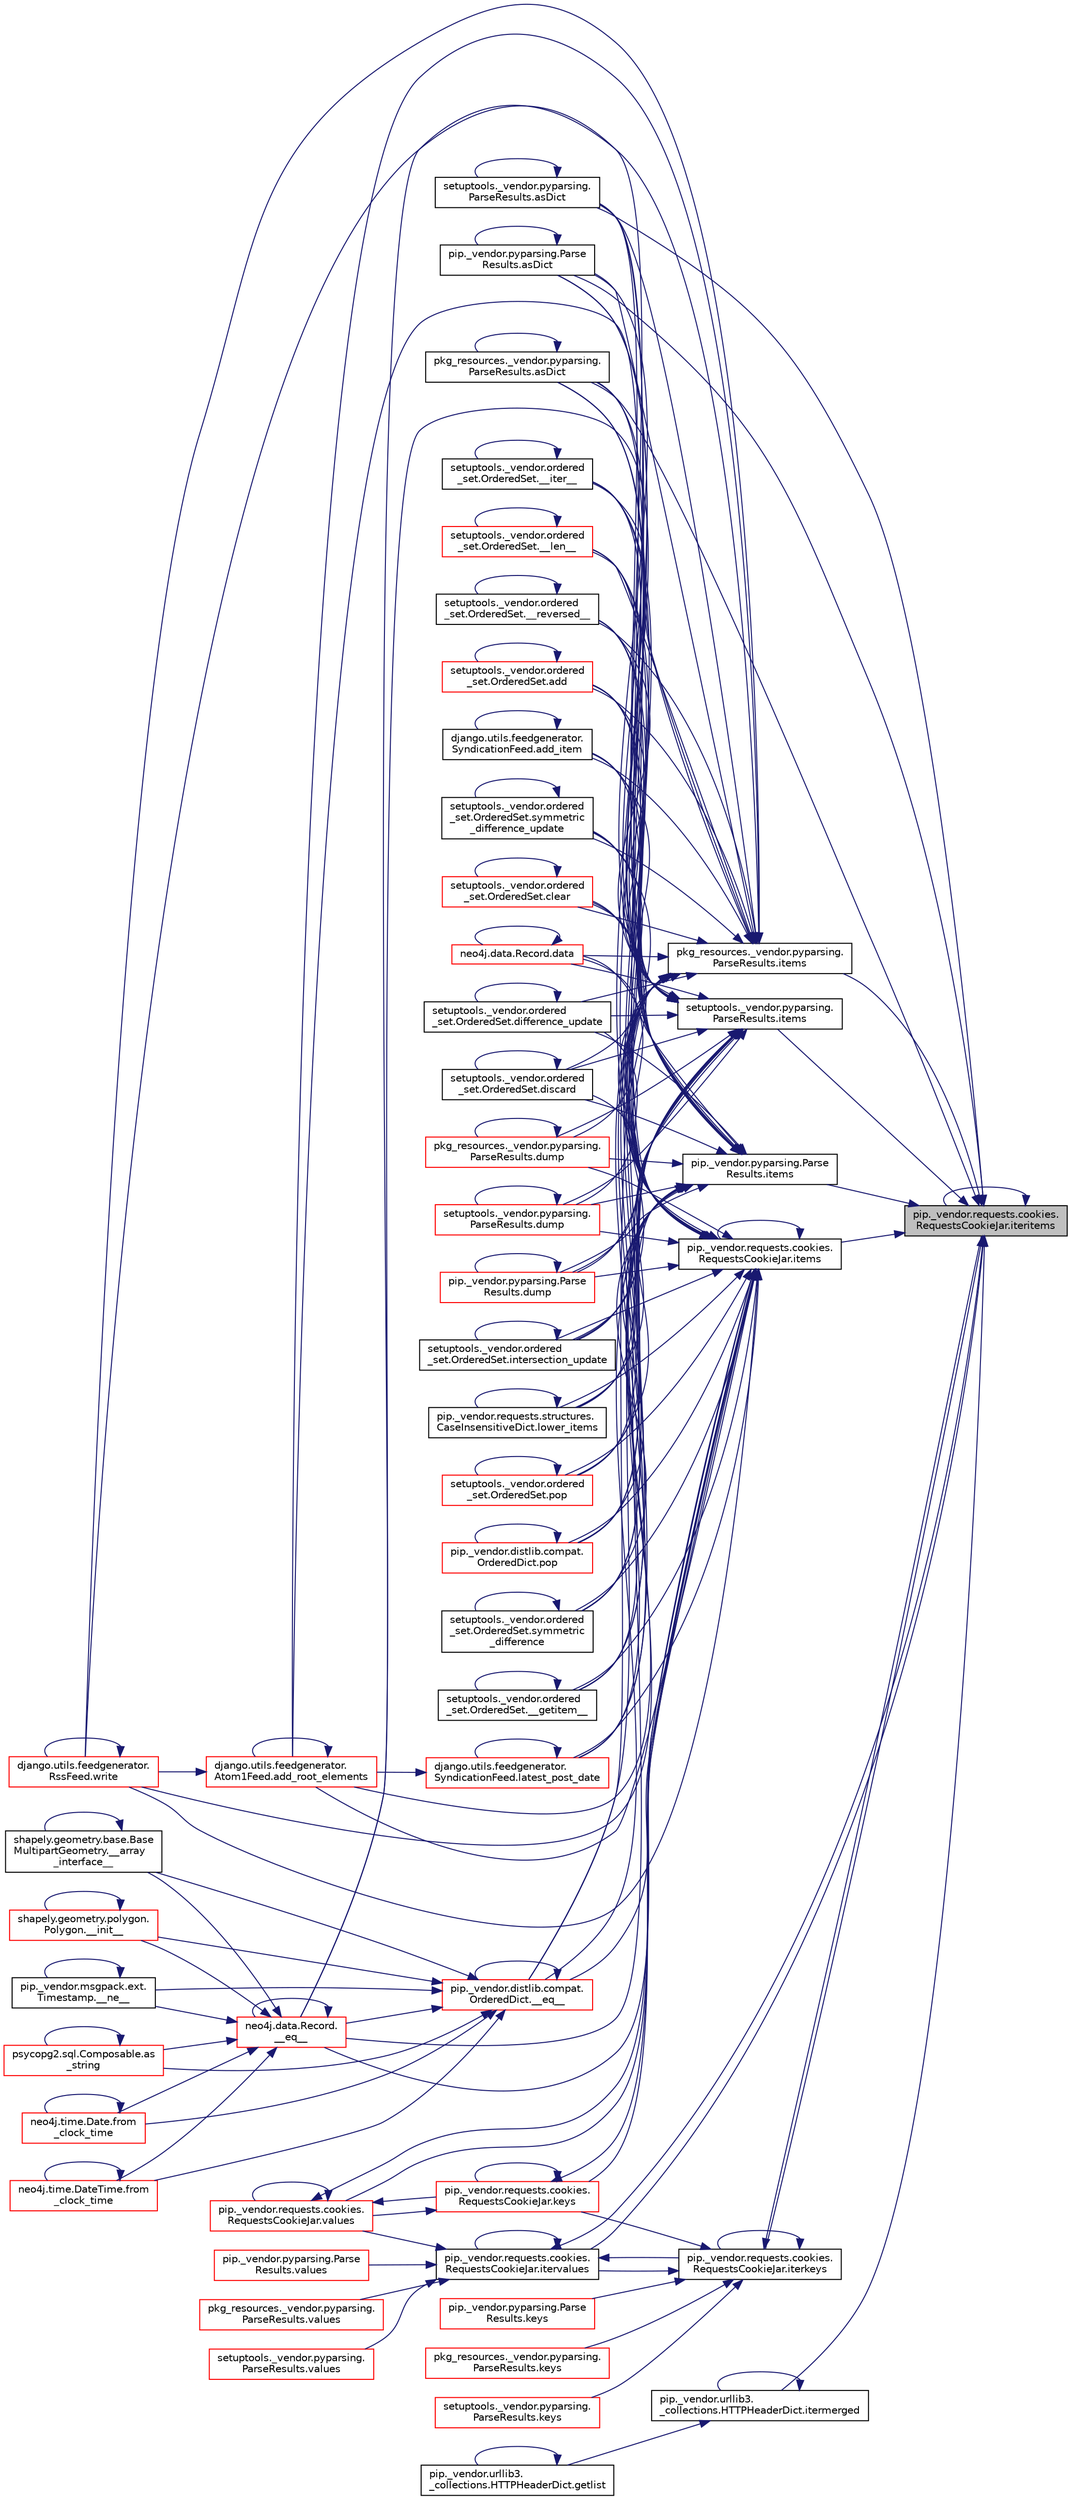 digraph "pip._vendor.requests.cookies.RequestsCookieJar.iteritems"
{
 // LATEX_PDF_SIZE
  edge [fontname="Helvetica",fontsize="10",labelfontname="Helvetica",labelfontsize="10"];
  node [fontname="Helvetica",fontsize="10",shape=record];
  rankdir="RL";
  Node1 [label="pip._vendor.requests.cookies.\lRequestsCookieJar.iteritems",height=0.2,width=0.4,color="black", fillcolor="grey75", style="filled", fontcolor="black",tooltip=" "];
  Node1 -> Node2 [dir="back",color="midnightblue",fontsize="10",style="solid",fontname="Helvetica"];
  Node2 [label="pip._vendor.pyparsing.Parse\lResults.asDict",height=0.2,width=0.4,color="black", fillcolor="white", style="filled",URL="$d3/d5b/classpip_1_1__vendor_1_1pyparsing_1_1_parse_results.html#a2a26c1c250002905345967e6cc0bd632",tooltip=" "];
  Node2 -> Node2 [dir="back",color="midnightblue",fontsize="10",style="solid",fontname="Helvetica"];
  Node1 -> Node3 [dir="back",color="midnightblue",fontsize="10",style="solid",fontname="Helvetica"];
  Node3 [label="pkg_resources._vendor.pyparsing.\lParseResults.asDict",height=0.2,width=0.4,color="black", fillcolor="white", style="filled",URL="$d3/d93/classpkg__resources_1_1__vendor_1_1pyparsing_1_1_parse_results.html#ab73f26af9e7cc95de6dbb0d54d7a81ba",tooltip=" "];
  Node3 -> Node3 [dir="back",color="midnightblue",fontsize="10",style="solid",fontname="Helvetica"];
  Node1 -> Node4 [dir="back",color="midnightblue",fontsize="10",style="solid",fontname="Helvetica"];
  Node4 [label="setuptools._vendor.pyparsing.\lParseResults.asDict",height=0.2,width=0.4,color="black", fillcolor="white", style="filled",URL="$df/d77/classsetuptools_1_1__vendor_1_1pyparsing_1_1_parse_results.html#aa94e10c70716802a5bd2d265bbaa2f65",tooltip=" "];
  Node4 -> Node4 [dir="back",color="midnightblue",fontsize="10",style="solid",fontname="Helvetica"];
  Node1 -> Node5 [dir="back",color="midnightblue",fontsize="10",style="solid",fontname="Helvetica"];
  Node5 [label="pip._vendor.pyparsing.Parse\lResults.items",height=0.2,width=0.4,color="black", fillcolor="white", style="filled",URL="$d3/d5b/classpip_1_1__vendor_1_1pyparsing_1_1_parse_results.html#a5e38a45b5f9f2ab7750435c9cc83e119",tooltip=" "];
  Node5 -> Node6 [dir="back",color="midnightblue",fontsize="10",style="solid",fontname="Helvetica"];
  Node6 [label="neo4j.data.Record.\l__eq__",height=0.2,width=0.4,color="red", fillcolor="white", style="filled",URL="$d8/da3/classneo4j_1_1data_1_1_record.html#a677599a593c35d675d8960d72462df9f",tooltip=" "];
  Node6 -> Node7 [dir="back",color="midnightblue",fontsize="10",style="solid",fontname="Helvetica"];
  Node7 [label="shapely.geometry.base.Base\lMultipartGeometry.__array\l_interface__",height=0.2,width=0.4,color="black", fillcolor="white", style="filled",URL="$df/d4a/classshapely_1_1geometry_1_1base_1_1_base_multipart_geometry.html#aa57caf9f9556c733425dee5dc556ac05",tooltip=" "];
  Node7 -> Node7 [dir="back",color="midnightblue",fontsize="10",style="solid",fontname="Helvetica"];
  Node6 -> Node6 [dir="back",color="midnightblue",fontsize="10",style="solid",fontname="Helvetica"];
  Node6 -> Node8 [dir="back",color="midnightblue",fontsize="10",style="solid",fontname="Helvetica"];
  Node8 [label="shapely.geometry.polygon.\lPolygon.__init__",height=0.2,width=0.4,color="red", fillcolor="white", style="filled",URL="$da/d80/classshapely_1_1geometry_1_1polygon_1_1_polygon.html#aa0b7892becd68ead1f110b5498c4e4be",tooltip=" "];
  Node8 -> Node8 [dir="back",color="midnightblue",fontsize="10",style="solid",fontname="Helvetica"];
  Node6 -> Node493 [dir="back",color="midnightblue",fontsize="10",style="solid",fontname="Helvetica"];
  Node493 [label="pip._vendor.msgpack.ext.\lTimestamp.__ne__",height=0.2,width=0.4,color="black", fillcolor="white", style="filled",URL="$d6/dd9/classpip_1_1__vendor_1_1msgpack_1_1ext_1_1_timestamp.html#a85bbfb0158c314f6747659d9d79fbc5f",tooltip=" "];
  Node493 -> Node493 [dir="back",color="midnightblue",fontsize="10",style="solid",fontname="Helvetica"];
  Node6 -> Node494 [dir="back",color="midnightblue",fontsize="10",style="solid",fontname="Helvetica"];
  Node494 [label="psycopg2.sql.Composable.as\l_string",height=0.2,width=0.4,color="red", fillcolor="white", style="filled",URL="$d8/d3d/classpsycopg2_1_1sql_1_1_composable.html#a77b13bb7380175e59facce7566dfb5f6",tooltip=" "];
  Node494 -> Node494 [dir="back",color="midnightblue",fontsize="10",style="solid",fontname="Helvetica"];
  Node6 -> Node203 [dir="back",color="midnightblue",fontsize="10",style="solid",fontname="Helvetica"];
  Node203 [label="neo4j.time.Date.from\l_clock_time",height=0.2,width=0.4,color="red", fillcolor="white", style="filled",URL="$d1/d6f/classneo4j_1_1time_1_1_date.html#a6e815a48a02a3f3d230e95d923cfb43b",tooltip=" "];
  Node203 -> Node203 [dir="back",color="midnightblue",fontsize="10",style="solid",fontname="Helvetica"];
  Node6 -> Node269 [dir="back",color="midnightblue",fontsize="10",style="solid",fontname="Helvetica"];
  Node269 [label="neo4j.time.DateTime.from\l_clock_time",height=0.2,width=0.4,color="red", fillcolor="white", style="filled",URL="$d4/dcd/classneo4j_1_1time_1_1_date_time.html#a12a2d4d1586b225b0a6156d4e6d4cc0c",tooltip=" "];
  Node269 -> Node269 [dir="back",color="midnightblue",fontsize="10",style="solid",fontname="Helvetica"];
  Node5 -> Node492 [dir="back",color="midnightblue",fontsize="10",style="solid",fontname="Helvetica"];
  Node492 [label="pip._vendor.distlib.compat.\lOrderedDict.__eq__",height=0.2,width=0.4,color="red", fillcolor="white", style="filled",URL="$d8/dae/classpip_1_1__vendor_1_1distlib_1_1compat_1_1_ordered_dict.html#ae3489e81a223351378c9a41f93136439",tooltip=" "];
  Node492 -> Node7 [dir="back",color="midnightblue",fontsize="10",style="solid",fontname="Helvetica"];
  Node492 -> Node6 [dir="back",color="midnightblue",fontsize="10",style="solid",fontname="Helvetica"];
  Node492 -> Node492 [dir="back",color="midnightblue",fontsize="10",style="solid",fontname="Helvetica"];
  Node492 -> Node8 [dir="back",color="midnightblue",fontsize="10",style="solid",fontname="Helvetica"];
  Node492 -> Node493 [dir="back",color="midnightblue",fontsize="10",style="solid",fontname="Helvetica"];
  Node492 -> Node494 [dir="back",color="midnightblue",fontsize="10",style="solid",fontname="Helvetica"];
  Node492 -> Node203 [dir="back",color="midnightblue",fontsize="10",style="solid",fontname="Helvetica"];
  Node492 -> Node269 [dir="back",color="midnightblue",fontsize="10",style="solid",fontname="Helvetica"];
  Node5 -> Node15 [dir="back",color="midnightblue",fontsize="10",style="solid",fontname="Helvetica"];
  Node15 [label="setuptools._vendor.ordered\l_set.OrderedSet.__getitem__",height=0.2,width=0.4,color="black", fillcolor="white", style="filled",URL="$d0/d40/classsetuptools_1_1__vendor_1_1ordered__set_1_1_ordered_set.html#afa5d263824cc35374a0cf762672f68ae",tooltip=" "];
  Node15 -> Node15 [dir="back",color="midnightblue",fontsize="10",style="solid",fontname="Helvetica"];
  Node5 -> Node499 [dir="back",color="midnightblue",fontsize="10",style="solid",fontname="Helvetica"];
  Node499 [label="setuptools._vendor.ordered\l_set.OrderedSet.__iter__",height=0.2,width=0.4,color="black", fillcolor="white", style="filled",URL="$d0/d40/classsetuptools_1_1__vendor_1_1ordered__set_1_1_ordered_set.html#a3238ae7179a07f6e984b517f9ea91b33",tooltip=" "];
  Node499 -> Node499 [dir="back",color="midnightblue",fontsize="10",style="solid",fontname="Helvetica"];
  Node5 -> Node500 [dir="back",color="midnightblue",fontsize="10",style="solid",fontname="Helvetica"];
  Node500 [label="setuptools._vendor.ordered\l_set.OrderedSet.__len__",height=0.2,width=0.4,color="red", fillcolor="white", style="filled",URL="$d0/d40/classsetuptools_1_1__vendor_1_1ordered__set_1_1_ordered_set.html#a0e386977ecad62376c21292b091bdc6d",tooltip=" "];
  Node500 -> Node500 [dir="back",color="midnightblue",fontsize="10",style="solid",fontname="Helvetica"];
  Node5 -> Node502 [dir="back",color="midnightblue",fontsize="10",style="solid",fontname="Helvetica"];
  Node502 [label="setuptools._vendor.ordered\l_set.OrderedSet.__reversed__",height=0.2,width=0.4,color="black", fillcolor="white", style="filled",URL="$d0/d40/classsetuptools_1_1__vendor_1_1ordered__set_1_1_ordered_set.html#ac65bb1aa0efb9abd266b9b3b5befb95d",tooltip=" "];
  Node502 -> Node502 [dir="back",color="midnightblue",fontsize="10",style="solid",fontname="Helvetica"];
  Node5 -> Node503 [dir="back",color="midnightblue",fontsize="10",style="solid",fontname="Helvetica"];
  Node503 [label="setuptools._vendor.ordered\l_set.OrderedSet.add",height=0.2,width=0.4,color="red", fillcolor="white", style="filled",URL="$d0/d40/classsetuptools_1_1__vendor_1_1ordered__set_1_1_ordered_set.html#af53bf94a4162a3a93f25d7ccbe8bb7a2",tooltip=" "];
  Node503 -> Node503 [dir="back",color="midnightblue",fontsize="10",style="solid",fontname="Helvetica"];
  Node5 -> Node504 [dir="back",color="midnightblue",fontsize="10",style="solid",fontname="Helvetica"];
  Node504 [label="django.utils.feedgenerator.\lSyndicationFeed.add_item",height=0.2,width=0.4,color="black", fillcolor="white", style="filled",URL="$d7/dc3/classdjango_1_1utils_1_1feedgenerator_1_1_syndication_feed.html#a581b1cda4798116e5c961f20818edbb6",tooltip=" "];
  Node504 -> Node504 [dir="back",color="midnightblue",fontsize="10",style="solid",fontname="Helvetica"];
  Node5 -> Node505 [dir="back",color="midnightblue",fontsize="10",style="solid",fontname="Helvetica"];
  Node505 [label="django.utils.feedgenerator.\lAtom1Feed.add_root_elements",height=0.2,width=0.4,color="red", fillcolor="white", style="filled",URL="$d2/dc8/classdjango_1_1utils_1_1feedgenerator_1_1_atom1_feed.html#a3fb3c960923723e1eb0769332f4b7f17",tooltip=" "];
  Node505 -> Node505 [dir="back",color="midnightblue",fontsize="10",style="solid",fontname="Helvetica"];
  Node505 -> Node506 [dir="back",color="midnightblue",fontsize="10",style="solid",fontname="Helvetica"];
  Node506 [label="django.utils.feedgenerator.\lRssFeed.write",height=0.2,width=0.4,color="red", fillcolor="white", style="filled",URL="$d7/db3/classdjango_1_1utils_1_1feedgenerator_1_1_rss_feed.html#aa4949e5bd3c397a1a6ce7ce18979ec62",tooltip=" "];
  Node506 -> Node506 [dir="back",color="midnightblue",fontsize="10",style="solid",fontname="Helvetica"];
  Node5 -> Node2 [dir="back",color="midnightblue",fontsize="10",style="solid",fontname="Helvetica"];
  Node5 -> Node3 [dir="back",color="midnightblue",fontsize="10",style="solid",fontname="Helvetica"];
  Node5 -> Node4 [dir="back",color="midnightblue",fontsize="10",style="solid",fontname="Helvetica"];
  Node5 -> Node508 [dir="back",color="midnightblue",fontsize="10",style="solid",fontname="Helvetica"];
  Node508 [label="setuptools._vendor.ordered\l_set.OrderedSet.clear",height=0.2,width=0.4,color="red", fillcolor="white", style="filled",URL="$d0/d40/classsetuptools_1_1__vendor_1_1ordered__set_1_1_ordered_set.html#a8b928f1bac1c68eedf2efac951d28d51",tooltip=" "];
  Node508 -> Node508 [dir="back",color="midnightblue",fontsize="10",style="solid",fontname="Helvetica"];
  Node5 -> Node509 [dir="back",color="midnightblue",fontsize="10",style="solid",fontname="Helvetica"];
  Node509 [label="neo4j.data.Record.data",height=0.2,width=0.4,color="red", fillcolor="white", style="filled",URL="$d8/da3/classneo4j_1_1data_1_1_record.html#a24123084c9f60275847a4509076677bf",tooltip=" "];
  Node509 -> Node509 [dir="back",color="midnightblue",fontsize="10",style="solid",fontname="Helvetica"];
  Node5 -> Node575 [dir="back",color="midnightblue",fontsize="10",style="solid",fontname="Helvetica"];
  Node575 [label="setuptools._vendor.ordered\l_set.OrderedSet.difference_update",height=0.2,width=0.4,color="black", fillcolor="white", style="filled",URL="$d0/d40/classsetuptools_1_1__vendor_1_1ordered__set_1_1_ordered_set.html#a7d9d09bfb237ae7409570e6ad7c59f01",tooltip=" "];
  Node575 -> Node575 [dir="back",color="midnightblue",fontsize="10",style="solid",fontname="Helvetica"];
  Node5 -> Node576 [dir="back",color="midnightblue",fontsize="10",style="solid",fontname="Helvetica"];
  Node576 [label="setuptools._vendor.ordered\l_set.OrderedSet.discard",height=0.2,width=0.4,color="black", fillcolor="white", style="filled",URL="$d0/d40/classsetuptools_1_1__vendor_1_1ordered__set_1_1_ordered_set.html#aba1c2bb8144014dfad2f2d4872fe1337",tooltip=" "];
  Node576 -> Node576 [dir="back",color="midnightblue",fontsize="10",style="solid",fontname="Helvetica"];
  Node5 -> Node577 [dir="back",color="midnightblue",fontsize="10",style="solid",fontname="Helvetica"];
  Node577 [label="pkg_resources._vendor.pyparsing.\lParseResults.dump",height=0.2,width=0.4,color="red", fillcolor="white", style="filled",URL="$d3/d93/classpkg__resources_1_1__vendor_1_1pyparsing_1_1_parse_results.html#a8ef896f3757488f88d385652f96e7b1b",tooltip=" "];
  Node577 -> Node577 [dir="back",color="midnightblue",fontsize="10",style="solid",fontname="Helvetica"];
  Node5 -> Node581 [dir="back",color="midnightblue",fontsize="10",style="solid",fontname="Helvetica"];
  Node581 [label="setuptools._vendor.pyparsing.\lParseResults.dump",height=0.2,width=0.4,color="red", fillcolor="white", style="filled",URL="$df/d77/classsetuptools_1_1__vendor_1_1pyparsing_1_1_parse_results.html#a1a4a3dd9ab26677a709fdcbb2289da04",tooltip=" "];
  Node581 -> Node581 [dir="back",color="midnightblue",fontsize="10",style="solid",fontname="Helvetica"];
  Node5 -> Node583 [dir="back",color="midnightblue",fontsize="10",style="solid",fontname="Helvetica"];
  Node583 [label="pip._vendor.pyparsing.Parse\lResults.dump",height=0.2,width=0.4,color="red", fillcolor="white", style="filled",URL="$d3/d5b/classpip_1_1__vendor_1_1pyparsing_1_1_parse_results.html#a72363ec5208e922eae5732bf122c0480",tooltip=" "];
  Node583 -> Node583 [dir="back",color="midnightblue",fontsize="10",style="solid",fontname="Helvetica"];
  Node5 -> Node585 [dir="back",color="midnightblue",fontsize="10",style="solid",fontname="Helvetica"];
  Node585 [label="setuptools._vendor.ordered\l_set.OrderedSet.intersection_update",height=0.2,width=0.4,color="black", fillcolor="white", style="filled",URL="$d0/d40/classsetuptools_1_1__vendor_1_1ordered__set_1_1_ordered_set.html#aa74cb4ee0ea35a15b0e0db2f88d8b79d",tooltip=" "];
  Node585 -> Node585 [dir="back",color="midnightblue",fontsize="10",style="solid",fontname="Helvetica"];
  Node5 -> Node586 [dir="back",color="midnightblue",fontsize="10",style="solid",fontname="Helvetica"];
  Node586 [label="django.utils.feedgenerator.\lSyndicationFeed.latest_post_date",height=0.2,width=0.4,color="red", fillcolor="white", style="filled",URL="$d7/dc3/classdjango_1_1utils_1_1feedgenerator_1_1_syndication_feed.html#acb91f3a383f15b6ec997db8c443b440e",tooltip=" "];
  Node586 -> Node505 [dir="back",color="midnightblue",fontsize="10",style="solid",fontname="Helvetica"];
  Node586 -> Node586 [dir="back",color="midnightblue",fontsize="10",style="solid",fontname="Helvetica"];
  Node5 -> Node588 [dir="back",color="midnightblue",fontsize="10",style="solid",fontname="Helvetica"];
  Node588 [label="pip._vendor.requests.structures.\lCaseInsensitiveDict.lower_items",height=0.2,width=0.4,color="black", fillcolor="white", style="filled",URL="$d3/de3/classpip_1_1__vendor_1_1requests_1_1structures_1_1_case_insensitive_dict.html#ac97d90e15e0694b54a675b57bcfaac62",tooltip=" "];
  Node588 -> Node588 [dir="back",color="midnightblue",fontsize="10",style="solid",fontname="Helvetica"];
  Node5 -> Node589 [dir="back",color="midnightblue",fontsize="10",style="solid",fontname="Helvetica"];
  Node589 [label="setuptools._vendor.ordered\l_set.OrderedSet.pop",height=0.2,width=0.4,color="red", fillcolor="white", style="filled",URL="$d0/d40/classsetuptools_1_1__vendor_1_1ordered__set_1_1_ordered_set.html#a2c082ff6ec71d46b9bfc294323720611",tooltip=" "];
  Node589 -> Node589 [dir="back",color="midnightblue",fontsize="10",style="solid",fontname="Helvetica"];
  Node5 -> Node590 [dir="back",color="midnightblue",fontsize="10",style="solid",fontname="Helvetica"];
  Node590 [label="pip._vendor.distlib.compat.\lOrderedDict.pop",height=0.2,width=0.4,color="red", fillcolor="white", style="filled",URL="$d8/dae/classpip_1_1__vendor_1_1distlib_1_1compat_1_1_ordered_dict.html#ae316e3827116112c73a1817614580875",tooltip=" "];
  Node590 -> Node590 [dir="back",color="midnightblue",fontsize="10",style="solid",fontname="Helvetica"];
  Node5 -> Node592 [dir="back",color="midnightblue",fontsize="10",style="solid",fontname="Helvetica"];
  Node592 [label="setuptools._vendor.ordered\l_set.OrderedSet.symmetric\l_difference",height=0.2,width=0.4,color="black", fillcolor="white", style="filled",URL="$d0/d40/classsetuptools_1_1__vendor_1_1ordered__set_1_1_ordered_set.html#a3cb605fe96c3dd88b27099de9ac919d4",tooltip=" "];
  Node592 -> Node592 [dir="back",color="midnightblue",fontsize="10",style="solid",fontname="Helvetica"];
  Node5 -> Node593 [dir="back",color="midnightblue",fontsize="10",style="solid",fontname="Helvetica"];
  Node593 [label="setuptools._vendor.ordered\l_set.OrderedSet.symmetric\l_difference_update",height=0.2,width=0.4,color="black", fillcolor="white", style="filled",URL="$d0/d40/classsetuptools_1_1__vendor_1_1ordered__set_1_1_ordered_set.html#a52a023f956d56fc4cead0069a91e4e1a",tooltip=" "];
  Node593 -> Node593 [dir="back",color="midnightblue",fontsize="10",style="solid",fontname="Helvetica"];
  Node5 -> Node506 [dir="back",color="midnightblue",fontsize="10",style="solid",fontname="Helvetica"];
  Node1 -> Node678 [dir="back",color="midnightblue",fontsize="10",style="solid",fontname="Helvetica"];
  Node678 [label="pip._vendor.requests.cookies.\lRequestsCookieJar.items",height=0.2,width=0.4,color="black", fillcolor="white", style="filled",URL="$d9/d08/classpip_1_1__vendor_1_1requests_1_1cookies_1_1_requests_cookie_jar.html#a16943d14660f257b695673e38162c0f7",tooltip=" "];
  Node678 -> Node6 [dir="back",color="midnightblue",fontsize="10",style="solid",fontname="Helvetica"];
  Node678 -> Node492 [dir="back",color="midnightblue",fontsize="10",style="solid",fontname="Helvetica"];
  Node678 -> Node15 [dir="back",color="midnightblue",fontsize="10",style="solid",fontname="Helvetica"];
  Node678 -> Node499 [dir="back",color="midnightblue",fontsize="10",style="solid",fontname="Helvetica"];
  Node678 -> Node500 [dir="back",color="midnightblue",fontsize="10",style="solid",fontname="Helvetica"];
  Node678 -> Node502 [dir="back",color="midnightblue",fontsize="10",style="solid",fontname="Helvetica"];
  Node678 -> Node503 [dir="back",color="midnightblue",fontsize="10",style="solid",fontname="Helvetica"];
  Node678 -> Node504 [dir="back",color="midnightblue",fontsize="10",style="solid",fontname="Helvetica"];
  Node678 -> Node505 [dir="back",color="midnightblue",fontsize="10",style="solid",fontname="Helvetica"];
  Node678 -> Node2 [dir="back",color="midnightblue",fontsize="10",style="solid",fontname="Helvetica"];
  Node678 -> Node3 [dir="back",color="midnightblue",fontsize="10",style="solid",fontname="Helvetica"];
  Node678 -> Node4 [dir="back",color="midnightblue",fontsize="10",style="solid",fontname="Helvetica"];
  Node678 -> Node508 [dir="back",color="midnightblue",fontsize="10",style="solid",fontname="Helvetica"];
  Node678 -> Node509 [dir="back",color="midnightblue",fontsize="10",style="solid",fontname="Helvetica"];
  Node678 -> Node575 [dir="back",color="midnightblue",fontsize="10",style="solid",fontname="Helvetica"];
  Node678 -> Node576 [dir="back",color="midnightblue",fontsize="10",style="solid",fontname="Helvetica"];
  Node678 -> Node577 [dir="back",color="midnightblue",fontsize="10",style="solid",fontname="Helvetica"];
  Node678 -> Node581 [dir="back",color="midnightblue",fontsize="10",style="solid",fontname="Helvetica"];
  Node678 -> Node583 [dir="back",color="midnightblue",fontsize="10",style="solid",fontname="Helvetica"];
  Node678 -> Node585 [dir="back",color="midnightblue",fontsize="10",style="solid",fontname="Helvetica"];
  Node678 -> Node678 [dir="back",color="midnightblue",fontsize="10",style="solid",fontname="Helvetica"];
  Node678 -> Node679 [dir="back",color="midnightblue",fontsize="10",style="solid",fontname="Helvetica"];
  Node679 [label="pip._vendor.requests.cookies.\lRequestsCookieJar.keys",height=0.2,width=0.4,color="red", fillcolor="white", style="filled",URL="$d9/d08/classpip_1_1__vendor_1_1requests_1_1cookies_1_1_requests_cookie_jar.html#a356a2e63096d6709bc43973d389208d3",tooltip=" "];
  Node679 -> Node678 [dir="back",color="midnightblue",fontsize="10",style="solid",fontname="Helvetica"];
  Node679 -> Node679 [dir="back",color="midnightblue",fontsize="10",style="solid",fontname="Helvetica"];
  Node679 -> Node684 [dir="back",color="midnightblue",fontsize="10",style="solid",fontname="Helvetica"];
  Node684 [label="pip._vendor.requests.cookies.\lRequestsCookieJar.values",height=0.2,width=0.4,color="red", fillcolor="white", style="filled",URL="$d9/d08/classpip_1_1__vendor_1_1requests_1_1cookies_1_1_requests_cookie_jar.html#ab1664c19386b98ad1335989e85f40ce0",tooltip=" "];
  Node684 -> Node678 [dir="back",color="midnightblue",fontsize="10",style="solid",fontname="Helvetica"];
  Node684 -> Node679 [dir="back",color="midnightblue",fontsize="10",style="solid",fontname="Helvetica"];
  Node684 -> Node684 [dir="back",color="midnightblue",fontsize="10",style="solid",fontname="Helvetica"];
  Node678 -> Node586 [dir="back",color="midnightblue",fontsize="10",style="solid",fontname="Helvetica"];
  Node678 -> Node588 [dir="back",color="midnightblue",fontsize="10",style="solid",fontname="Helvetica"];
  Node678 -> Node589 [dir="back",color="midnightblue",fontsize="10",style="solid",fontname="Helvetica"];
  Node678 -> Node590 [dir="back",color="midnightblue",fontsize="10",style="solid",fontname="Helvetica"];
  Node678 -> Node592 [dir="back",color="midnightblue",fontsize="10",style="solid",fontname="Helvetica"];
  Node678 -> Node593 [dir="back",color="midnightblue",fontsize="10",style="solid",fontname="Helvetica"];
  Node678 -> Node684 [dir="back",color="midnightblue",fontsize="10",style="solid",fontname="Helvetica"];
  Node678 -> Node506 [dir="back",color="midnightblue",fontsize="10",style="solid",fontname="Helvetica"];
  Node1 -> Node685 [dir="back",color="midnightblue",fontsize="10",style="solid",fontname="Helvetica"];
  Node685 [label="pkg_resources._vendor.pyparsing.\lParseResults.items",height=0.2,width=0.4,color="black", fillcolor="white", style="filled",URL="$d3/d93/classpkg__resources_1_1__vendor_1_1pyparsing_1_1_parse_results.html#aceab5058e66fab6b91ecb9c1c5044797",tooltip=" "];
  Node685 -> Node6 [dir="back",color="midnightblue",fontsize="10",style="solid",fontname="Helvetica"];
  Node685 -> Node492 [dir="back",color="midnightblue",fontsize="10",style="solid",fontname="Helvetica"];
  Node685 -> Node15 [dir="back",color="midnightblue",fontsize="10",style="solid",fontname="Helvetica"];
  Node685 -> Node499 [dir="back",color="midnightblue",fontsize="10",style="solid",fontname="Helvetica"];
  Node685 -> Node500 [dir="back",color="midnightblue",fontsize="10",style="solid",fontname="Helvetica"];
  Node685 -> Node502 [dir="back",color="midnightblue",fontsize="10",style="solid",fontname="Helvetica"];
  Node685 -> Node503 [dir="back",color="midnightblue",fontsize="10",style="solid",fontname="Helvetica"];
  Node685 -> Node504 [dir="back",color="midnightblue",fontsize="10",style="solid",fontname="Helvetica"];
  Node685 -> Node505 [dir="back",color="midnightblue",fontsize="10",style="solid",fontname="Helvetica"];
  Node685 -> Node2 [dir="back",color="midnightblue",fontsize="10",style="solid",fontname="Helvetica"];
  Node685 -> Node3 [dir="back",color="midnightblue",fontsize="10",style="solid",fontname="Helvetica"];
  Node685 -> Node4 [dir="back",color="midnightblue",fontsize="10",style="solid",fontname="Helvetica"];
  Node685 -> Node508 [dir="back",color="midnightblue",fontsize="10",style="solid",fontname="Helvetica"];
  Node685 -> Node509 [dir="back",color="midnightblue",fontsize="10",style="solid",fontname="Helvetica"];
  Node685 -> Node575 [dir="back",color="midnightblue",fontsize="10",style="solid",fontname="Helvetica"];
  Node685 -> Node576 [dir="back",color="midnightblue",fontsize="10",style="solid",fontname="Helvetica"];
  Node685 -> Node577 [dir="back",color="midnightblue",fontsize="10",style="solid",fontname="Helvetica"];
  Node685 -> Node581 [dir="back",color="midnightblue",fontsize="10",style="solid",fontname="Helvetica"];
  Node685 -> Node583 [dir="back",color="midnightblue",fontsize="10",style="solid",fontname="Helvetica"];
  Node685 -> Node585 [dir="back",color="midnightblue",fontsize="10",style="solid",fontname="Helvetica"];
  Node685 -> Node586 [dir="back",color="midnightblue",fontsize="10",style="solid",fontname="Helvetica"];
  Node685 -> Node588 [dir="back",color="midnightblue",fontsize="10",style="solid",fontname="Helvetica"];
  Node685 -> Node589 [dir="back",color="midnightblue",fontsize="10",style="solid",fontname="Helvetica"];
  Node685 -> Node590 [dir="back",color="midnightblue",fontsize="10",style="solid",fontname="Helvetica"];
  Node685 -> Node592 [dir="back",color="midnightblue",fontsize="10",style="solid",fontname="Helvetica"];
  Node685 -> Node593 [dir="back",color="midnightblue",fontsize="10",style="solid",fontname="Helvetica"];
  Node685 -> Node506 [dir="back",color="midnightblue",fontsize="10",style="solid",fontname="Helvetica"];
  Node1 -> Node686 [dir="back",color="midnightblue",fontsize="10",style="solid",fontname="Helvetica"];
  Node686 [label="setuptools._vendor.pyparsing.\lParseResults.items",height=0.2,width=0.4,color="black", fillcolor="white", style="filled",URL="$df/d77/classsetuptools_1_1__vendor_1_1pyparsing_1_1_parse_results.html#a6b2179c3bd82a9570a615a71d2f90fdb",tooltip=" "];
  Node686 -> Node6 [dir="back",color="midnightblue",fontsize="10",style="solid",fontname="Helvetica"];
  Node686 -> Node492 [dir="back",color="midnightblue",fontsize="10",style="solid",fontname="Helvetica"];
  Node686 -> Node15 [dir="back",color="midnightblue",fontsize="10",style="solid",fontname="Helvetica"];
  Node686 -> Node499 [dir="back",color="midnightblue",fontsize="10",style="solid",fontname="Helvetica"];
  Node686 -> Node500 [dir="back",color="midnightblue",fontsize="10",style="solid",fontname="Helvetica"];
  Node686 -> Node502 [dir="back",color="midnightblue",fontsize="10",style="solid",fontname="Helvetica"];
  Node686 -> Node503 [dir="back",color="midnightblue",fontsize="10",style="solid",fontname="Helvetica"];
  Node686 -> Node504 [dir="back",color="midnightblue",fontsize="10",style="solid",fontname="Helvetica"];
  Node686 -> Node505 [dir="back",color="midnightblue",fontsize="10",style="solid",fontname="Helvetica"];
  Node686 -> Node2 [dir="back",color="midnightblue",fontsize="10",style="solid",fontname="Helvetica"];
  Node686 -> Node3 [dir="back",color="midnightblue",fontsize="10",style="solid",fontname="Helvetica"];
  Node686 -> Node4 [dir="back",color="midnightblue",fontsize="10",style="solid",fontname="Helvetica"];
  Node686 -> Node508 [dir="back",color="midnightblue",fontsize="10",style="solid",fontname="Helvetica"];
  Node686 -> Node509 [dir="back",color="midnightblue",fontsize="10",style="solid",fontname="Helvetica"];
  Node686 -> Node575 [dir="back",color="midnightblue",fontsize="10",style="solid",fontname="Helvetica"];
  Node686 -> Node576 [dir="back",color="midnightblue",fontsize="10",style="solid",fontname="Helvetica"];
  Node686 -> Node577 [dir="back",color="midnightblue",fontsize="10",style="solid",fontname="Helvetica"];
  Node686 -> Node581 [dir="back",color="midnightblue",fontsize="10",style="solid",fontname="Helvetica"];
  Node686 -> Node583 [dir="back",color="midnightblue",fontsize="10",style="solid",fontname="Helvetica"];
  Node686 -> Node585 [dir="back",color="midnightblue",fontsize="10",style="solid",fontname="Helvetica"];
  Node686 -> Node586 [dir="back",color="midnightblue",fontsize="10",style="solid",fontname="Helvetica"];
  Node686 -> Node588 [dir="back",color="midnightblue",fontsize="10",style="solid",fontname="Helvetica"];
  Node686 -> Node589 [dir="back",color="midnightblue",fontsize="10",style="solid",fontname="Helvetica"];
  Node686 -> Node590 [dir="back",color="midnightblue",fontsize="10",style="solid",fontname="Helvetica"];
  Node686 -> Node592 [dir="back",color="midnightblue",fontsize="10",style="solid",fontname="Helvetica"];
  Node686 -> Node593 [dir="back",color="midnightblue",fontsize="10",style="solid",fontname="Helvetica"];
  Node686 -> Node506 [dir="back",color="midnightblue",fontsize="10",style="solid",fontname="Helvetica"];
  Node1 -> Node1 [dir="back",color="midnightblue",fontsize="10",style="solid",fontname="Helvetica"];
  Node1 -> Node687 [dir="back",color="midnightblue",fontsize="10",style="solid",fontname="Helvetica"];
  Node687 [label="pip._vendor.requests.cookies.\lRequestsCookieJar.iterkeys",height=0.2,width=0.4,color="black", fillcolor="white", style="filled",URL="$d9/d08/classpip_1_1__vendor_1_1requests_1_1cookies_1_1_requests_cookie_jar.html#a7844c31a11df29b737f6d2899743abaa",tooltip=" "];
  Node687 -> Node1 [dir="back",color="midnightblue",fontsize="10",style="solid",fontname="Helvetica"];
  Node687 -> Node687 [dir="back",color="midnightblue",fontsize="10",style="solid",fontname="Helvetica"];
  Node687 -> Node688 [dir="back",color="midnightblue",fontsize="10",style="solid",fontname="Helvetica"];
  Node688 [label="pip._vendor.requests.cookies.\lRequestsCookieJar.itervalues",height=0.2,width=0.4,color="black", fillcolor="white", style="filled",URL="$d9/d08/classpip_1_1__vendor_1_1requests_1_1cookies_1_1_requests_cookie_jar.html#a3ba97d46a1ab3f9106097d4e8f918779",tooltip=" "];
  Node688 -> Node1 [dir="back",color="midnightblue",fontsize="10",style="solid",fontname="Helvetica"];
  Node688 -> Node687 [dir="back",color="midnightblue",fontsize="10",style="solid",fontname="Helvetica"];
  Node688 -> Node688 [dir="back",color="midnightblue",fontsize="10",style="solid",fontname="Helvetica"];
  Node688 -> Node689 [dir="back",color="midnightblue",fontsize="10",style="solid",fontname="Helvetica"];
  Node689 [label="pip._vendor.pyparsing.Parse\lResults.values",height=0.2,width=0.4,color="red", fillcolor="white", style="filled",URL="$d3/d5b/classpip_1_1__vendor_1_1pyparsing_1_1_parse_results.html#aadf8bd3b43b8adad0b8aa9f4a4ea1041",tooltip=" "];
  Node688 -> Node684 [dir="back",color="midnightblue",fontsize="10",style="solid",fontname="Helvetica"];
  Node688 -> Node690 [dir="back",color="midnightblue",fontsize="10",style="solid",fontname="Helvetica"];
  Node690 [label="pkg_resources._vendor.pyparsing.\lParseResults.values",height=0.2,width=0.4,color="red", fillcolor="white", style="filled",URL="$d3/d93/classpkg__resources_1_1__vendor_1_1pyparsing_1_1_parse_results.html#afb27b1e16010219f2a19c5605f5f1163",tooltip=" "];
  Node688 -> Node691 [dir="back",color="midnightblue",fontsize="10",style="solid",fontname="Helvetica"];
  Node691 [label="setuptools._vendor.pyparsing.\lParseResults.values",height=0.2,width=0.4,color="red", fillcolor="white", style="filled",URL="$df/d77/classsetuptools_1_1__vendor_1_1pyparsing_1_1_parse_results.html#afdbaeb8462d5a1d91956b9e25adcff0b",tooltip=" "];
  Node687 -> Node692 [dir="back",color="midnightblue",fontsize="10",style="solid",fontname="Helvetica"];
  Node692 [label="pip._vendor.pyparsing.Parse\lResults.keys",height=0.2,width=0.4,color="red", fillcolor="white", style="filled",URL="$d3/d5b/classpip_1_1__vendor_1_1pyparsing_1_1_parse_results.html#ad1d51ac1224e1ef56c735c9a68fc2e9a",tooltip=" "];
  Node687 -> Node679 [dir="back",color="midnightblue",fontsize="10",style="solid",fontname="Helvetica"];
  Node687 -> Node693 [dir="back",color="midnightblue",fontsize="10",style="solid",fontname="Helvetica"];
  Node693 [label="pkg_resources._vendor.pyparsing.\lParseResults.keys",height=0.2,width=0.4,color="red", fillcolor="white", style="filled",URL="$d3/d93/classpkg__resources_1_1__vendor_1_1pyparsing_1_1_parse_results.html#adce91baa521007960c328ffa639d5974",tooltip=" "];
  Node687 -> Node694 [dir="back",color="midnightblue",fontsize="10",style="solid",fontname="Helvetica"];
  Node694 [label="setuptools._vendor.pyparsing.\lParseResults.keys",height=0.2,width=0.4,color="red", fillcolor="white", style="filled",URL="$df/d77/classsetuptools_1_1__vendor_1_1pyparsing_1_1_parse_results.html#afe6765f5f4372b21e973fb235bdd179c",tooltip=" "];
  Node1 -> Node695 [dir="back",color="midnightblue",fontsize="10",style="solid",fontname="Helvetica"];
  Node695 [label="pip._vendor.urllib3.\l_collections.HTTPHeaderDict.itermerged",height=0.2,width=0.4,color="black", fillcolor="white", style="filled",URL="$d8/dc7/classpip_1_1__vendor_1_1urllib3_1_1__collections_1_1_h_t_t_p_header_dict.html#aec114d6a14004fde2823e48ea4c420b0",tooltip=" "];
  Node695 -> Node696 [dir="back",color="midnightblue",fontsize="10",style="solid",fontname="Helvetica"];
  Node696 [label="pip._vendor.urllib3.\l_collections.HTTPHeaderDict.getlist",height=0.2,width=0.4,color="black", fillcolor="white", style="filled",URL="$d8/dc7/classpip_1_1__vendor_1_1urllib3_1_1__collections_1_1_h_t_t_p_header_dict.html#ab554610e20a55090fb766d864da8ac4b",tooltip=" "];
  Node696 -> Node696 [dir="back",color="midnightblue",fontsize="10",style="solid",fontname="Helvetica"];
  Node695 -> Node695 [dir="back",color="midnightblue",fontsize="10",style="solid",fontname="Helvetica"];
  Node1 -> Node688 [dir="back",color="midnightblue",fontsize="10",style="solid",fontname="Helvetica"];
}

